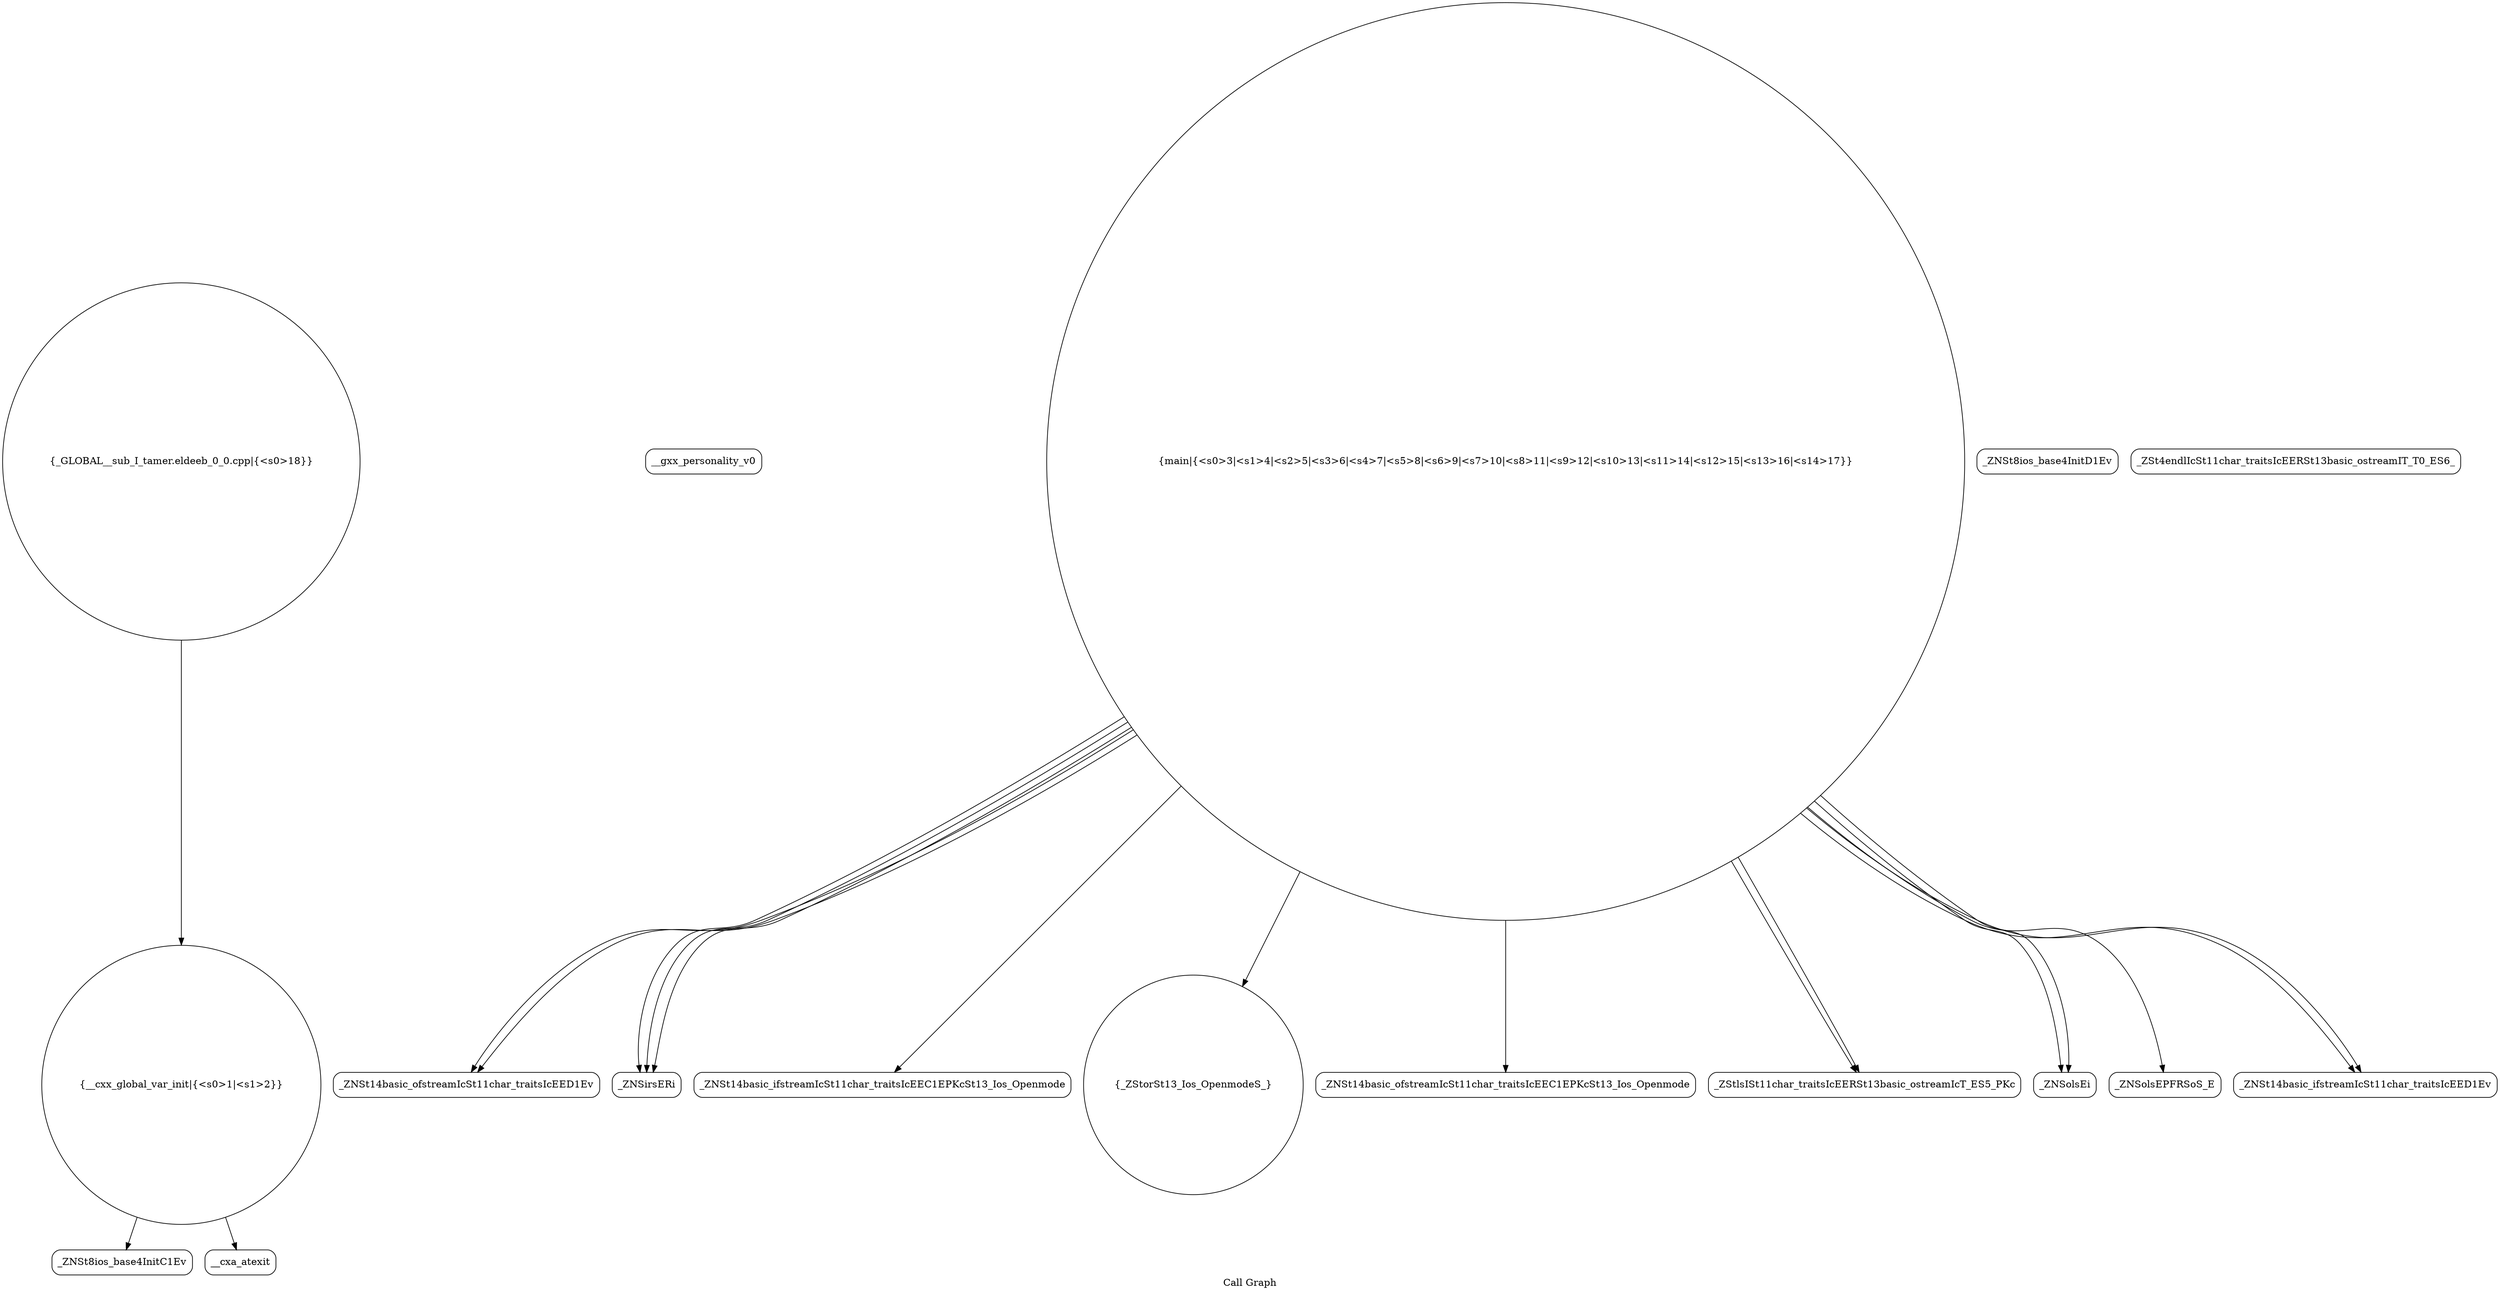 digraph "Call Graph" {
	label="Call Graph";

	Node0x562243fc08d0 [shape=record,shape=circle,label="{__cxx_global_var_init|{<s0>1|<s1>2}}"];
	Node0x562243fc08d0:s0 -> Node0x562243fc0d60[color=black];
	Node0x562243fc08d0:s1 -> Node0x562243fc0e60[color=black];
	Node0x562243fc1060 [shape=record,shape=Mrecord,label="{__gxx_personality_v0}"];
	Node0x562243fc13e0 [shape=record,shape=Mrecord,label="{_ZNSt14basic_ofstreamIcSt11char_traitsIcEED1Ev}"];
	Node0x562243fc0de0 [shape=record,shape=Mrecord,label="{_ZNSt8ios_base4InitD1Ev}"];
	Node0x562243fc1160 [shape=record,shape=Mrecord,label="{_ZNSirsERi}"];
	Node0x562243fc14e0 [shape=record,shape=circle,label="{_GLOBAL__sub_I_tamer.eldeeb_0_0.cpp|{<s0>18}}"];
	Node0x562243fc14e0:s0 -> Node0x562243fc08d0[color=black];
	Node0x562243fc0ee0 [shape=record,shape=circle,label="{main|{<s0>3|<s1>4|<s2>5|<s3>6|<s4>7|<s5>8|<s6>9|<s7>10|<s8>11|<s9>12|<s10>13|<s11>14|<s12>15|<s13>16|<s14>17}}"];
	Node0x562243fc0ee0:s0 -> Node0x562243fc0f60[color=black];
	Node0x562243fc0ee0:s1 -> Node0x562243fc0fe0[color=black];
	Node0x562243fc0ee0:s2 -> Node0x562243fc10e0[color=black];
	Node0x562243fc0ee0:s3 -> Node0x562243fc1160[color=black];
	Node0x562243fc0ee0:s4 -> Node0x562243fc1160[color=black];
	Node0x562243fc0ee0:s5 -> Node0x562243fc1160[color=black];
	Node0x562243fc0ee0:s6 -> Node0x562243fc13e0[color=black];
	Node0x562243fc0ee0:s7 -> Node0x562243fc11e0[color=black];
	Node0x562243fc0ee0:s8 -> Node0x562243fc1260[color=black];
	Node0x562243fc0ee0:s9 -> Node0x562243fc11e0[color=black];
	Node0x562243fc0ee0:s10 -> Node0x562243fc1260[color=black];
	Node0x562243fc0ee0:s11 -> Node0x562243fc12e0[color=black];
	Node0x562243fc0ee0:s12 -> Node0x562243fc13e0[color=black];
	Node0x562243fc0ee0:s13 -> Node0x562243fc1460[color=black];
	Node0x562243fc0ee0:s14 -> Node0x562243fc1460[color=black];
	Node0x562243fc1260 [shape=record,shape=Mrecord,label="{_ZNSolsEi}"];
	Node0x562243fc0fe0 [shape=record,shape=circle,label="{_ZStorSt13_Ios_OpenmodeS_}"];
	Node0x562243fc1360 [shape=record,shape=Mrecord,label="{_ZSt4endlIcSt11char_traitsIcEERSt13basic_ostreamIT_T0_ES6_}"];
	Node0x562243fc0d60 [shape=record,shape=Mrecord,label="{_ZNSt8ios_base4InitC1Ev}"];
	Node0x562243fc10e0 [shape=record,shape=Mrecord,label="{_ZNSt14basic_ofstreamIcSt11char_traitsIcEEC1EPKcSt13_Ios_Openmode}"];
	Node0x562243fc1460 [shape=record,shape=Mrecord,label="{_ZNSt14basic_ifstreamIcSt11char_traitsIcEED1Ev}"];
	Node0x562243fc0e60 [shape=record,shape=Mrecord,label="{__cxa_atexit}"];
	Node0x562243fc11e0 [shape=record,shape=Mrecord,label="{_ZStlsISt11char_traitsIcEERSt13basic_ostreamIcT_ES5_PKc}"];
	Node0x562243fc0f60 [shape=record,shape=Mrecord,label="{_ZNSt14basic_ifstreamIcSt11char_traitsIcEEC1EPKcSt13_Ios_Openmode}"];
	Node0x562243fc12e0 [shape=record,shape=Mrecord,label="{_ZNSolsEPFRSoS_E}"];
}
